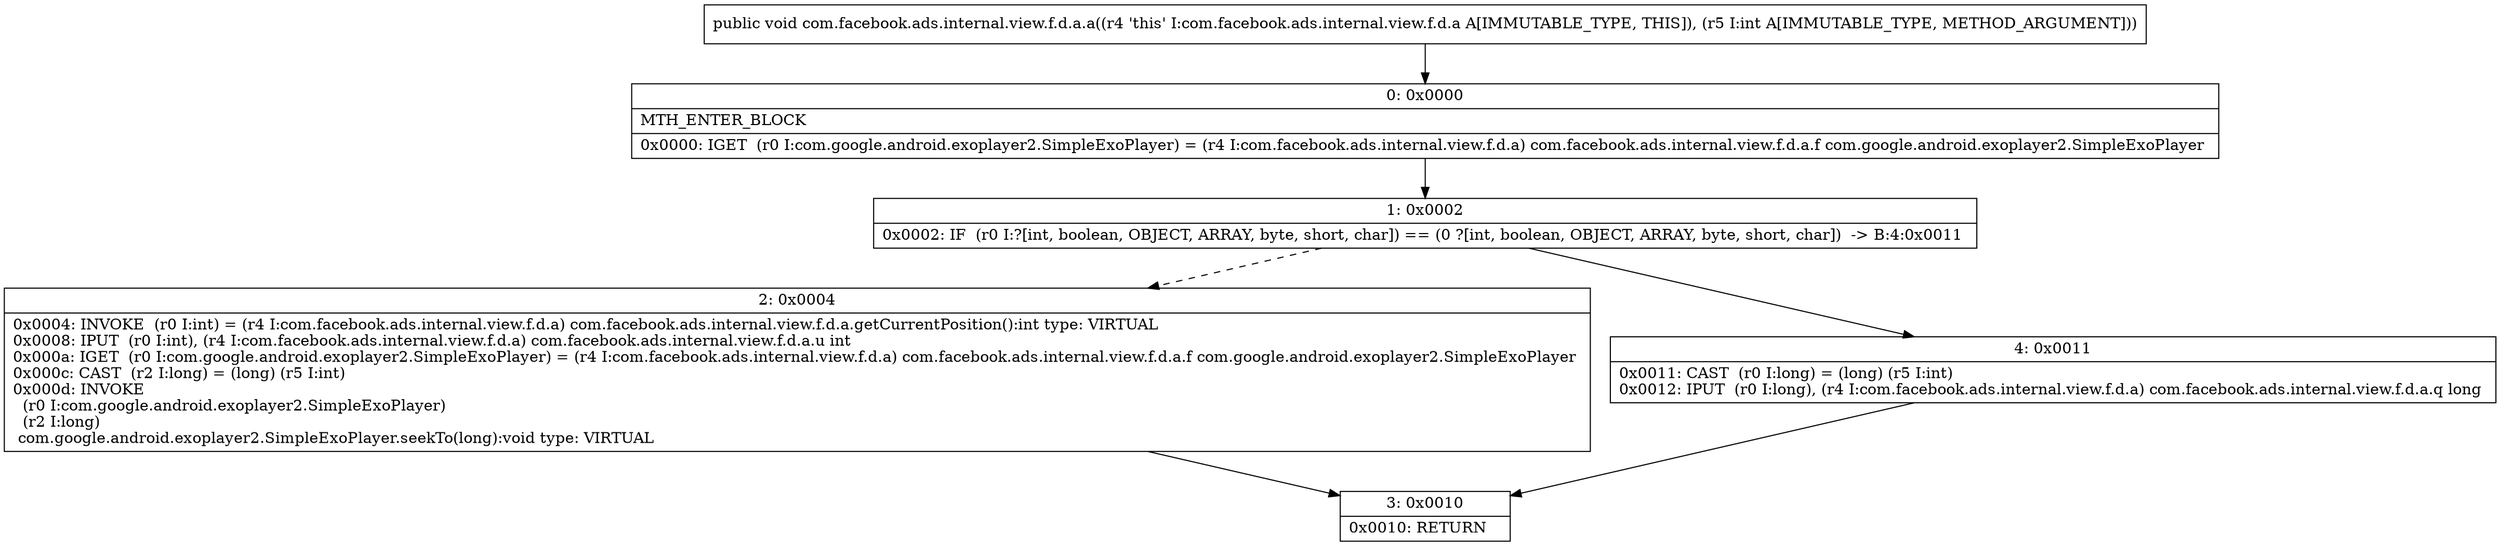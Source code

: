 digraph "CFG forcom.facebook.ads.internal.view.f.d.a.a(I)V" {
Node_0 [shape=record,label="{0\:\ 0x0000|MTH_ENTER_BLOCK\l|0x0000: IGET  (r0 I:com.google.android.exoplayer2.SimpleExoPlayer) = (r4 I:com.facebook.ads.internal.view.f.d.a) com.facebook.ads.internal.view.f.d.a.f com.google.android.exoplayer2.SimpleExoPlayer \l}"];
Node_1 [shape=record,label="{1\:\ 0x0002|0x0002: IF  (r0 I:?[int, boolean, OBJECT, ARRAY, byte, short, char]) == (0 ?[int, boolean, OBJECT, ARRAY, byte, short, char])  \-\> B:4:0x0011 \l}"];
Node_2 [shape=record,label="{2\:\ 0x0004|0x0004: INVOKE  (r0 I:int) = (r4 I:com.facebook.ads.internal.view.f.d.a) com.facebook.ads.internal.view.f.d.a.getCurrentPosition():int type: VIRTUAL \l0x0008: IPUT  (r0 I:int), (r4 I:com.facebook.ads.internal.view.f.d.a) com.facebook.ads.internal.view.f.d.a.u int \l0x000a: IGET  (r0 I:com.google.android.exoplayer2.SimpleExoPlayer) = (r4 I:com.facebook.ads.internal.view.f.d.a) com.facebook.ads.internal.view.f.d.a.f com.google.android.exoplayer2.SimpleExoPlayer \l0x000c: CAST  (r2 I:long) = (long) (r5 I:int) \l0x000d: INVOKE  \l  (r0 I:com.google.android.exoplayer2.SimpleExoPlayer)\l  (r2 I:long)\l com.google.android.exoplayer2.SimpleExoPlayer.seekTo(long):void type: VIRTUAL \l}"];
Node_3 [shape=record,label="{3\:\ 0x0010|0x0010: RETURN   \l}"];
Node_4 [shape=record,label="{4\:\ 0x0011|0x0011: CAST  (r0 I:long) = (long) (r5 I:int) \l0x0012: IPUT  (r0 I:long), (r4 I:com.facebook.ads.internal.view.f.d.a) com.facebook.ads.internal.view.f.d.a.q long \l}"];
MethodNode[shape=record,label="{public void com.facebook.ads.internal.view.f.d.a.a((r4 'this' I:com.facebook.ads.internal.view.f.d.a A[IMMUTABLE_TYPE, THIS]), (r5 I:int A[IMMUTABLE_TYPE, METHOD_ARGUMENT])) }"];
MethodNode -> Node_0;
Node_0 -> Node_1;
Node_1 -> Node_2[style=dashed];
Node_1 -> Node_4;
Node_2 -> Node_3;
Node_4 -> Node_3;
}

